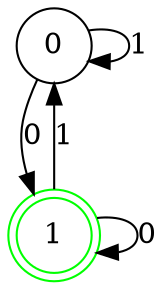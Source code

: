 digraph {
	node [color=black shape=circle]
	0
	node [color=green shape=doublecircle]
	1
	0 -> 1 [label=0]
	0 -> 0 [label=1]
	1 -> 1 [label=0]
	1 -> 0 [label=1]
}
